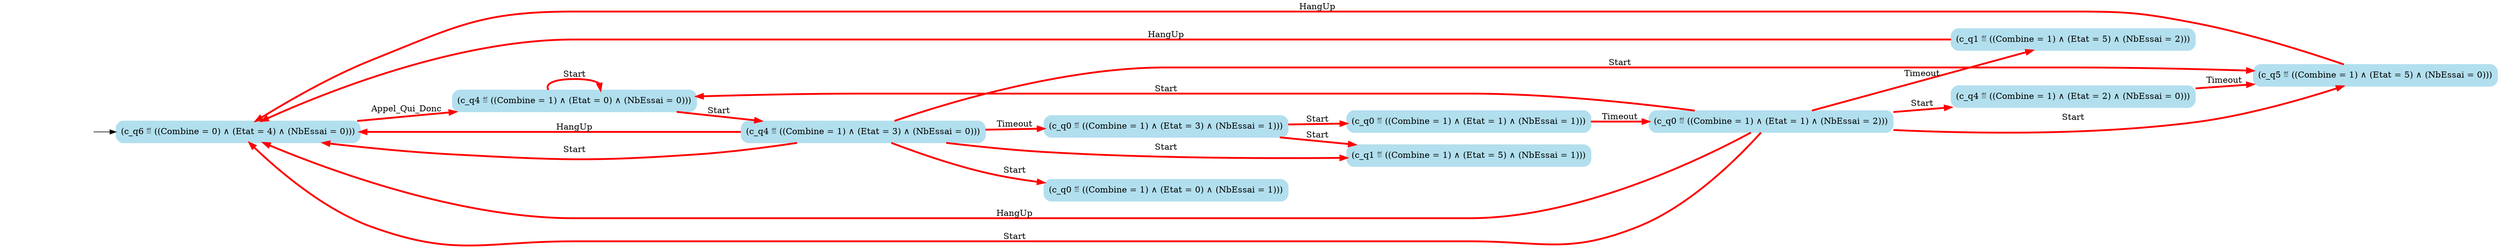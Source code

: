 digraph G {

	rankdir = LR;

	start_c_q6_41[style=invisible];

	node[shape=box, style="rounded, filled", color=lightblue2];

	c_q0_22[label="(c_q0 ≝ ((Combine = 1) ∧ (Etat = 1) ∧ (NbEssai = 1)))"];
	c_q6_41[label="(c_q6 ≝ ((Combine = 0) ∧ (Etat = 4) ∧ (NbEssai = 0)))"];
	c_q4_29[label="(c_q4 ≝ ((Combine = 1) ∧ (Etat = 2) ∧ (NbEssai = 0)))"];
	c_q4_31[label="(c_q4 ≝ ((Combine = 1) ∧ (Etat = 0) ∧ (NbEssai = 0)))"];
	c_q5_40[label="(c_q5 ≝ ((Combine = 1) ∧ (Etat = 5) ∧ (NbEssai = 0)))"];
	c_q1_38[label="(c_q1 ≝ ((Combine = 1) ∧ (Etat = 5) ∧ (NbEssai = 2)))"];
	c_q4_18[label="(c_q4 ≝ ((Combine = 1) ∧ (Etat = 3) ∧ (NbEssai = 0)))"];
	c_q1_25[label="(c_q1 ≝ ((Combine = 1) ∧ (Etat = 5) ∧ (NbEssai = 1)))"];
	c_q0_7[label="(c_q0 ≝ ((Combine = 1) ∧ (Etat = 0) ∧ (NbEssai = 1)))"];
	c_q0_24[label="(c_q0 ≝ ((Combine = 1) ∧ (Etat = 3) ∧ (NbEssai = 1)))"];
	c_q0_36[label="(c_q0 ≝ ((Combine = 1) ∧ (Etat = 1) ∧ (NbEssai = 2)))"];

	start_c_q6_41 -> c_q6_41;
	c_q6_41 -> c_q4_31[label="Appel_Qui_Donc", penwidth=3, color=red];
	c_q4_31 -> c_q4_18[label="Start", penwidth=3, color=red];
	c_q4_31 -> c_q4_31[label="Start", penwidth=3, color=red];
	c_q4_18 -> c_q0_7[label="Start", penwidth=3, color=red];
	c_q4_18 -> c_q0_24[label="Timeout", penwidth=3, color=red];
	c_q4_18 -> c_q1_25[label="Start", penwidth=3, color=red];
	c_q4_18 -> c_q5_40[label="Start", penwidth=3, color=red];
	c_q4_29 -> c_q5_40[label="Timeout", penwidth=3, color=red];
	c_q4_18 -> c_q6_41[label="Start", penwidth=3, color=red];
	c_q4_18 -> c_q6_41[label="HangUp", penwidth=3, color=red];
	c_q0_24 -> c_q0_22[label="Start", penwidth=3, color=red];
	c_q0_22 -> c_q0_36[label="Timeout", penwidth=3, color=red];
	c_q0_24 -> c_q1_25[label="Start", penwidth=3, color=red];
	c_q0_36 -> c_q1_38[label="Timeout", penwidth=3, color=red];
	c_q0_36 -> c_q4_29[label="Start", penwidth=3, color=red];
	c_q0_36 -> c_q4_31[label="Start", penwidth=3, color=red];
	c_q0_36 -> c_q5_40[label="Start", penwidth=3, color=red];
	c_q0_36 -> c_q6_41[label="Start", penwidth=3, color=red];
	c_q0_36 -> c_q6_41[label="HangUp", penwidth=3, color=red];
	c_q1_38 -> c_q6_41[label="HangUp", penwidth=3, color=red];
	c_q5_40 -> c_q6_41[label="HangUp", penwidth=3, color=red];

}